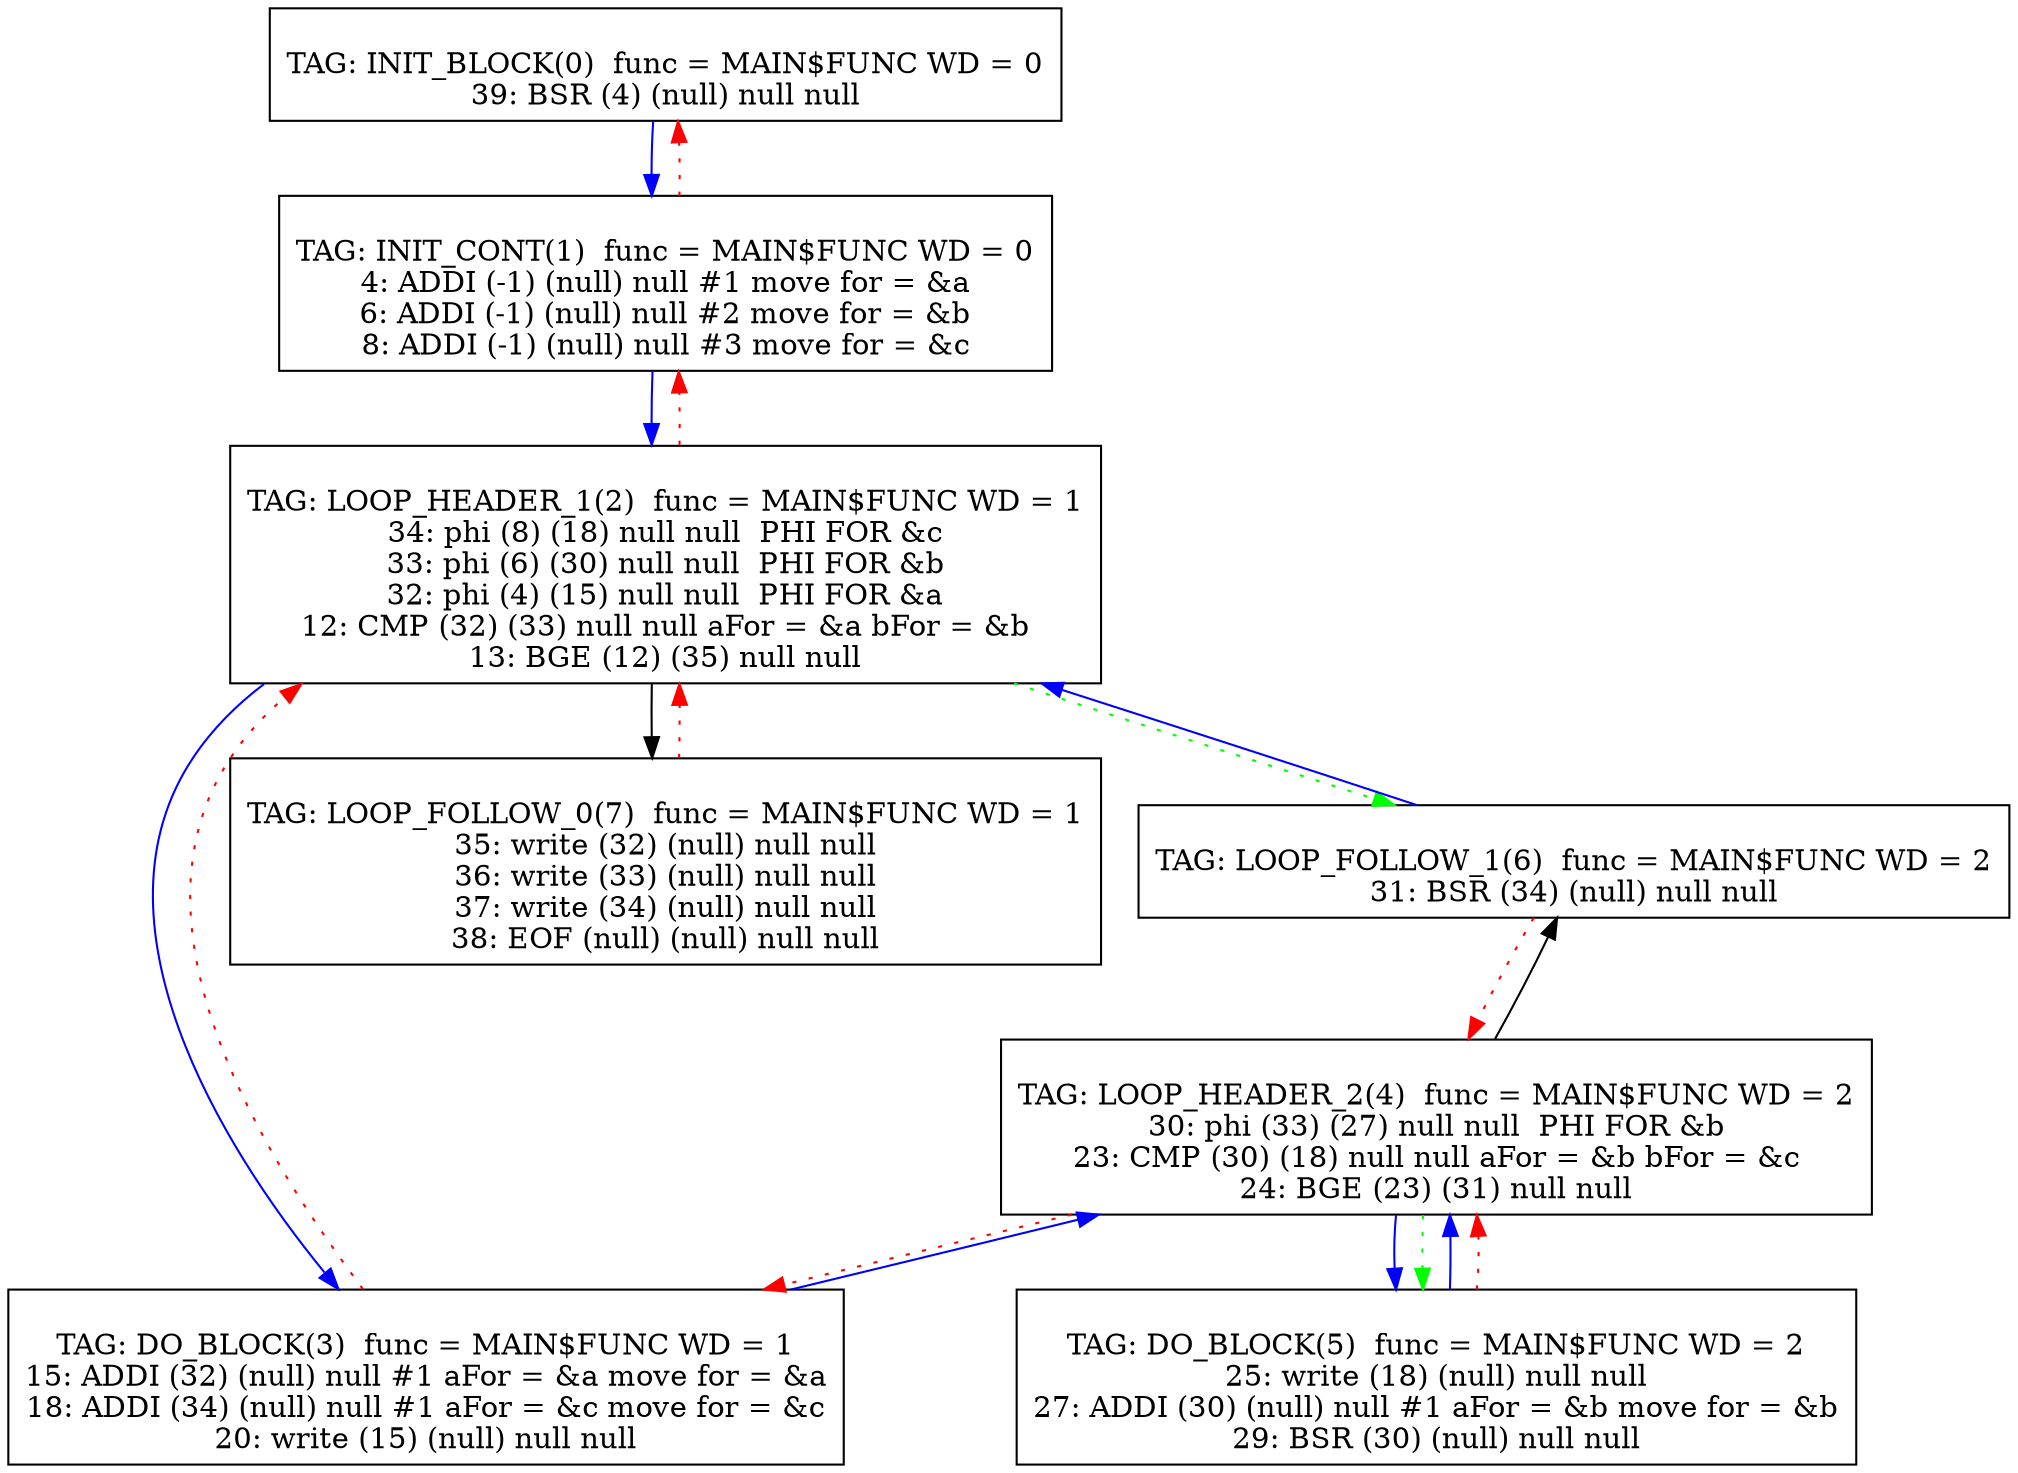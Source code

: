 digraph {
0[label="
TAG: INIT_BLOCK(0)  func = MAIN$FUNC WD = 0
39: BSR (4) (null) null null
"];
0[shape=box];
0 -> 1[color=blue]
1[label="
TAG: INIT_CONT(1)  func = MAIN$FUNC WD = 0
4: ADDI (-1) (null) null #1 move for = &a
6: ADDI (-1) (null) null #2 move for = &b
8: ADDI (-1) (null) null #3 move for = &c
"];
1[shape=box];
1 -> 2[color=blue]
1 -> 0[color=red][style=dotted]
2[label="
TAG: LOOP_HEADER_1(2)  func = MAIN$FUNC WD = 1
34: phi (8) (18) null null  PHI FOR &c
33: phi (6) (30) null null  PHI FOR &b
32: phi (4) (15) null null  PHI FOR &a
12: CMP (32) (33) null null aFor = &a bFor = &b
13: BGE (12) (35) null null
"];
2[shape=box];
2 -> 3[color=blue]
2 -> 7[color=black]
2 -> 1[color=red][style=dotted]
2 -> 6[color=green][style=dotted]
3[label="
TAG: DO_BLOCK(3)  func = MAIN$FUNC WD = 1
15: ADDI (32) (null) null #1 aFor = &a move for = &a
18: ADDI (34) (null) null #1 aFor = &c move for = &c
20: write (15) (null) null null
"];
3[shape=box];
3 -> 4[color=blue]
3 -> 2[color=red][style=dotted]
4[label="
TAG: LOOP_HEADER_2(4)  func = MAIN$FUNC WD = 2
30: phi (33) (27) null null  PHI FOR &b
23: CMP (30) (18) null null aFor = &b bFor = &c
24: BGE (23) (31) null null
"];
4[shape=box];
4 -> 5[color=blue]
4 -> 6[color=black]
4 -> 3[color=red][style=dotted]
4 -> 5[color=green][style=dotted]
5[label="
TAG: DO_BLOCK(5)  func = MAIN$FUNC WD = 2
25: write (18) (null) null null
27: ADDI (30) (null) null #1 aFor = &b move for = &b
29: BSR (30) (null) null null
"];
5[shape=box];
5 -> 4[color=blue]
5 -> 4[color=red][style=dotted]
6[label="
TAG: LOOP_FOLLOW_1(6)  func = MAIN$FUNC WD = 2
31: BSR (34) (null) null null
"];
6[shape=box];
6 -> 2[color=blue]
6 -> 4[color=red][style=dotted]
7[label="
TAG: LOOP_FOLLOW_0(7)  func = MAIN$FUNC WD = 1
35: write (32) (null) null null
36: write (33) (null) null null
37: write (34) (null) null null
38: EOF (null) (null) null null
"];
7[shape=box];
7 -> 2[color=red][style=dotted]
}